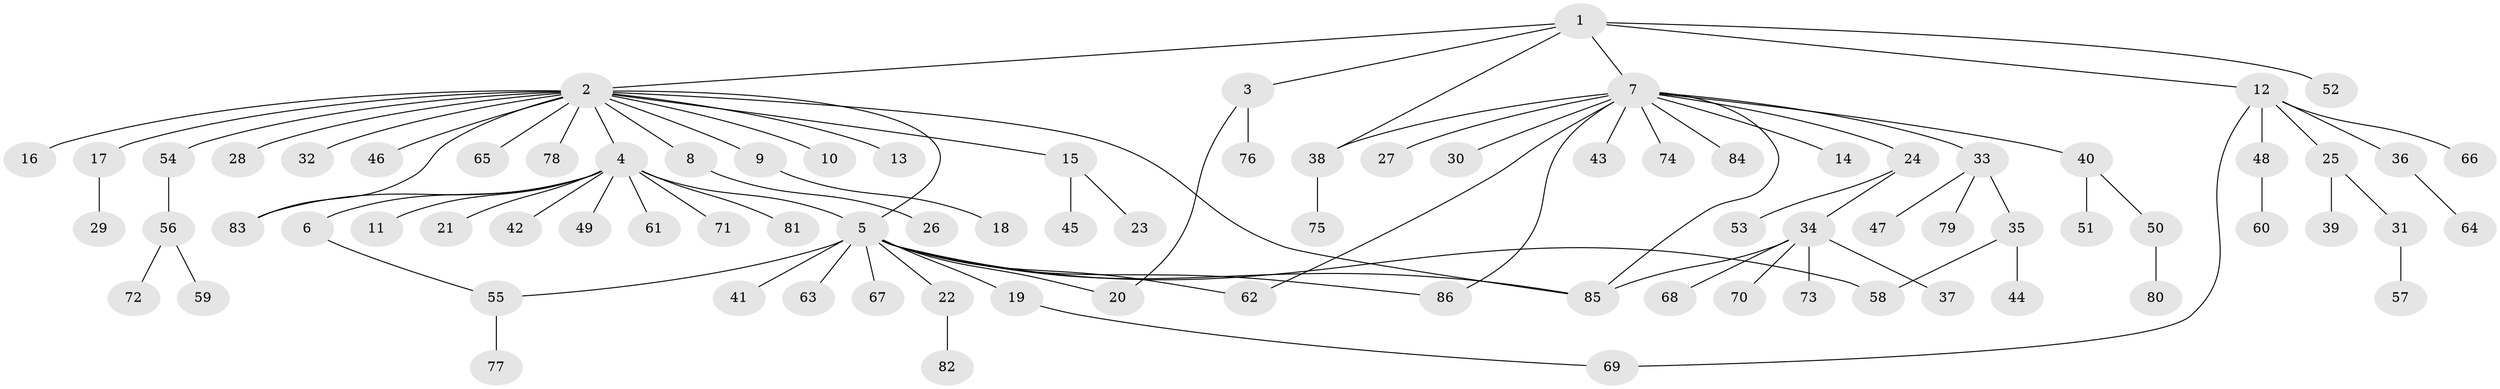 // coarse degree distribution, {22: 0.016666666666666666, 3: 0.06666666666666667, 6: 0.03333333333333333, 12: 0.016666666666666666, 2: 0.23333333333333334, 14: 0.016666666666666666, 1: 0.6, 4: 0.016666666666666666}
// Generated by graph-tools (version 1.1) at 2025/18/03/04/25 18:18:17]
// undirected, 86 vertices, 97 edges
graph export_dot {
graph [start="1"]
  node [color=gray90,style=filled];
  1;
  2;
  3;
  4;
  5;
  6;
  7;
  8;
  9;
  10;
  11;
  12;
  13;
  14;
  15;
  16;
  17;
  18;
  19;
  20;
  21;
  22;
  23;
  24;
  25;
  26;
  27;
  28;
  29;
  30;
  31;
  32;
  33;
  34;
  35;
  36;
  37;
  38;
  39;
  40;
  41;
  42;
  43;
  44;
  45;
  46;
  47;
  48;
  49;
  50;
  51;
  52;
  53;
  54;
  55;
  56;
  57;
  58;
  59;
  60;
  61;
  62;
  63;
  64;
  65;
  66;
  67;
  68;
  69;
  70;
  71;
  72;
  73;
  74;
  75;
  76;
  77;
  78;
  79;
  80;
  81;
  82;
  83;
  84;
  85;
  86;
  1 -- 2;
  1 -- 3;
  1 -- 7;
  1 -- 12;
  1 -- 38;
  1 -- 52;
  2 -- 4;
  2 -- 5;
  2 -- 8;
  2 -- 9;
  2 -- 10;
  2 -- 13;
  2 -- 15;
  2 -- 16;
  2 -- 17;
  2 -- 28;
  2 -- 32;
  2 -- 46;
  2 -- 54;
  2 -- 65;
  2 -- 78;
  2 -- 83;
  2 -- 85;
  3 -- 20;
  3 -- 76;
  4 -- 5;
  4 -- 6;
  4 -- 11;
  4 -- 21;
  4 -- 42;
  4 -- 49;
  4 -- 61;
  4 -- 71;
  4 -- 81;
  4 -- 83;
  5 -- 19;
  5 -- 20;
  5 -- 22;
  5 -- 41;
  5 -- 55;
  5 -- 58;
  5 -- 62;
  5 -- 63;
  5 -- 67;
  5 -- 85;
  5 -- 86;
  6 -- 55;
  7 -- 14;
  7 -- 24;
  7 -- 27;
  7 -- 30;
  7 -- 33;
  7 -- 38;
  7 -- 40;
  7 -- 43;
  7 -- 62;
  7 -- 74;
  7 -- 84;
  7 -- 85;
  7 -- 86;
  8 -- 26;
  9 -- 18;
  12 -- 25;
  12 -- 36;
  12 -- 48;
  12 -- 66;
  12 -- 69;
  15 -- 23;
  15 -- 45;
  17 -- 29;
  19 -- 69;
  22 -- 82;
  24 -- 34;
  24 -- 53;
  25 -- 31;
  25 -- 39;
  31 -- 57;
  33 -- 35;
  33 -- 47;
  33 -- 79;
  34 -- 37;
  34 -- 68;
  34 -- 70;
  34 -- 73;
  34 -- 85;
  35 -- 44;
  35 -- 58;
  36 -- 64;
  38 -- 75;
  40 -- 50;
  40 -- 51;
  48 -- 60;
  50 -- 80;
  54 -- 56;
  55 -- 77;
  56 -- 59;
  56 -- 72;
}
